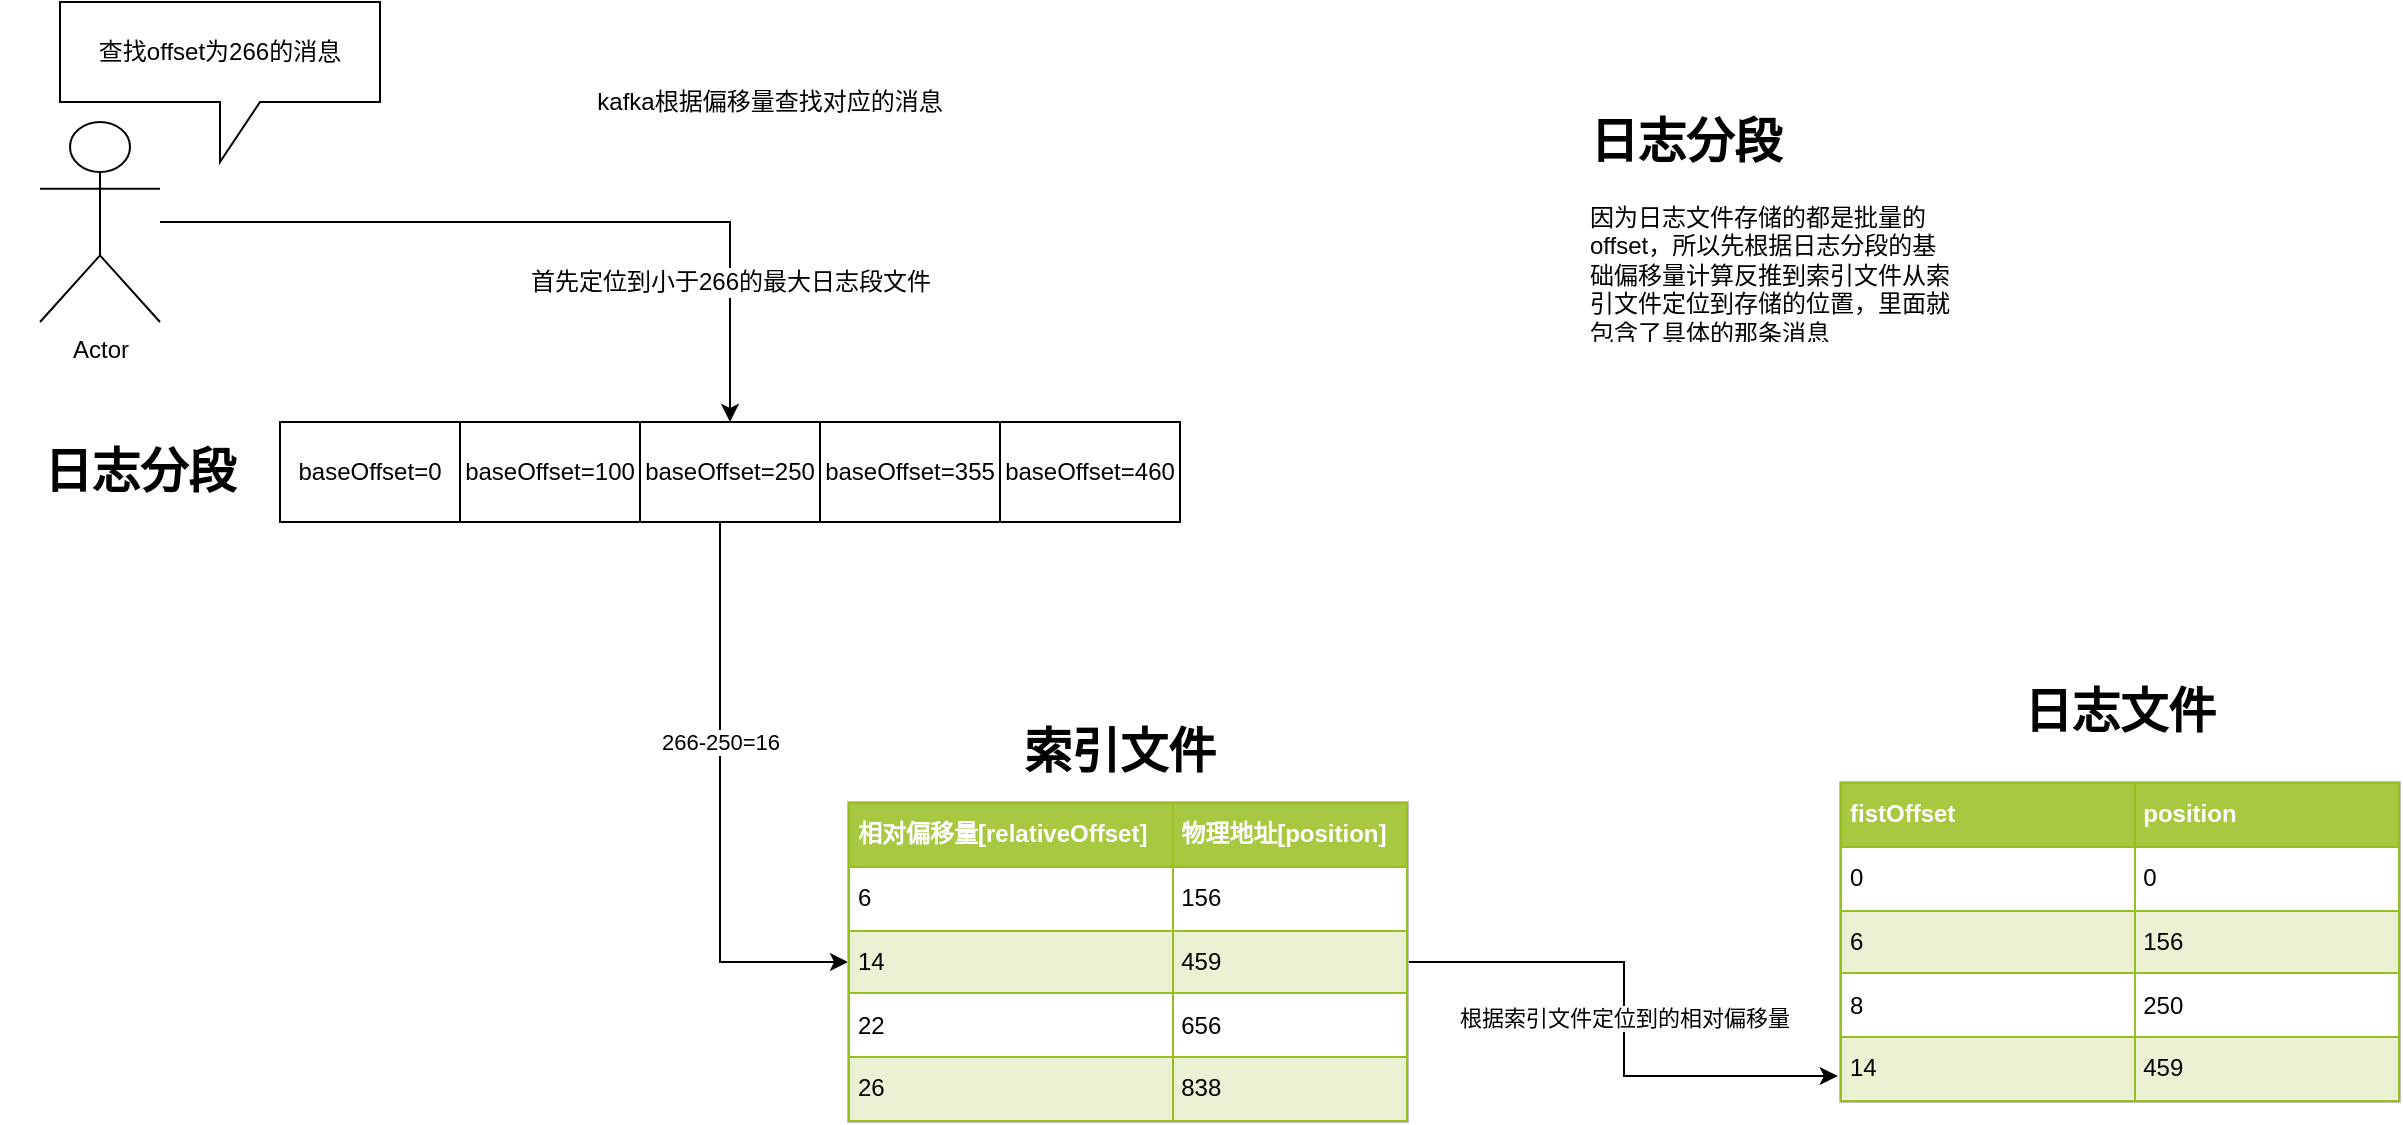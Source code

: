 <mxfile version="12.9.3" type="device"><diagram id="jIwliK_KoGYJnKJ-hY6G" name="第 1 页"><mxGraphModel dx="2235" dy="2011" grid="1" gridSize="10" guides="1" tooltips="1" connect="1" arrows="1" fold="1" page="1" pageScale="1" pageWidth="827" pageHeight="1169" math="0" shadow="0"><root><mxCell id="0"/><mxCell id="1" parent="0"/><mxCell id="eAgUfQFZ3ISkwAYvGRCx-1" value="baseOffset=0" style="rounded=0;whiteSpace=wrap;html=1;" parent="1" vertex="1"><mxGeometry x="130" y="170" width="90" height="50" as="geometry"/></mxCell><mxCell id="eAgUfQFZ3ISkwAYvGRCx-2" value="&lt;span style=&quot;white-space: normal&quot;&gt;baseOffset=100&lt;/span&gt;" style="rounded=0;whiteSpace=wrap;html=1;" parent="1" vertex="1"><mxGeometry x="220" y="170" width="90" height="50" as="geometry"/></mxCell><mxCell id="eAgUfQFZ3ISkwAYvGRCx-17" value="266-250=16" style="edgeStyle=orthogonalEdgeStyle;rounded=0;orthogonalLoop=1;jettySize=auto;html=1;" parent="1" source="eAgUfQFZ3ISkwAYvGRCx-3" target="eAgUfQFZ3ISkwAYvGRCx-16" edge="1"><mxGeometry x="-0.225" relative="1" as="geometry"><Array as="points"><mxPoint x="350" y="440"/></Array><mxPoint as="offset"/></mxGeometry></mxCell><mxCell id="eAgUfQFZ3ISkwAYvGRCx-3" value="&lt;span style=&quot;white-space: normal&quot;&gt;baseOffset=250&lt;/span&gt;" style="rounded=0;whiteSpace=wrap;html=1;" parent="1" vertex="1"><mxGeometry x="310" y="170" width="90" height="50" as="geometry"/></mxCell><mxCell id="eAgUfQFZ3ISkwAYvGRCx-4" value="&lt;span style=&quot;white-space: normal&quot;&gt;baseOffset=355&lt;/span&gt;" style="rounded=0;whiteSpace=wrap;html=1;" parent="1" vertex="1"><mxGeometry x="400" y="170" width="90" height="50" as="geometry"/></mxCell><mxCell id="eAgUfQFZ3ISkwAYvGRCx-5" value="&lt;span style=&quot;white-space: normal&quot;&gt;baseOffset=460&lt;/span&gt;" style="rounded=0;whiteSpace=wrap;html=1;" parent="1" vertex="1"><mxGeometry x="490" y="170" width="90" height="50" as="geometry"/></mxCell><mxCell id="eAgUfQFZ3ISkwAYvGRCx-6" value="kafka根据偏移量查找对应的消息" style="text;html=1;strokeColor=none;fillColor=none;align=center;verticalAlign=middle;whiteSpace=wrap;rounded=0;" parent="1" vertex="1"><mxGeometry x="210" y="-10" width="330" height="40" as="geometry"/></mxCell><mxCell id="eAgUfQFZ3ISkwAYvGRCx-11" style="edgeStyle=orthogonalEdgeStyle;rounded=0;orthogonalLoop=1;jettySize=auto;html=1;" parent="1" source="eAgUfQFZ3ISkwAYvGRCx-9" target="eAgUfQFZ3ISkwAYvGRCx-3" edge="1"><mxGeometry relative="1" as="geometry"/></mxCell><mxCell id="eAgUfQFZ3ISkwAYvGRCx-12" value="首先定位到小于266的最大日志段文件" style="text;html=1;align=center;verticalAlign=middle;resizable=0;points=[];labelBackgroundColor=#ffffff;" parent="eAgUfQFZ3ISkwAYvGRCx-11" vertex="1" connectable="0"><mxGeometry x="0.169" y="-5" relative="1" as="geometry"><mxPoint x="60" y="25" as="offset"/></mxGeometry></mxCell><mxCell id="eAgUfQFZ3ISkwAYvGRCx-9" value="Actor" style="shape=umlActor;verticalLabelPosition=bottom;labelBackgroundColor=#ffffff;verticalAlign=top;html=1;outlineConnect=0;" parent="1" vertex="1"><mxGeometry x="10" y="20" width="60" height="100" as="geometry"/></mxCell><mxCell id="eAgUfQFZ3ISkwAYvGRCx-10" value="查找offset为266的消息" style="shape=callout;whiteSpace=wrap;html=1;perimeter=calloutPerimeter;" parent="1" vertex="1"><mxGeometry x="20" y="-40" width="160" height="80" as="geometry"/></mxCell><mxCell id="eAgUfQFZ3ISkwAYvGRCx-14" value="&lt;h1&gt;日志分段&lt;/h1&gt;" style="text;html=1;strokeColor=none;fillColor=none;align=center;verticalAlign=middle;whiteSpace=wrap;rounded=0;" parent="1" vertex="1"><mxGeometry x="-10" y="180" width="140" height="30" as="geometry"/></mxCell><mxCell id="eAgUfQFZ3ISkwAYvGRCx-28" value="根据索引文件定位到的相对偏移量" style="rounded=0;orthogonalLoop=1;jettySize=auto;html=1;entryX=-0.004;entryY=0.919;entryDx=0;entryDy=0;entryPerimeter=0;edgeStyle=orthogonalEdgeStyle;" parent="1" source="eAgUfQFZ3ISkwAYvGRCx-16" target="eAgUfQFZ3ISkwAYvGRCx-27" edge="1"><mxGeometry relative="1" as="geometry"/></mxCell><mxCell id="eAgUfQFZ3ISkwAYvGRCx-16" value="&lt;table border=&quot;1&quot; width=&quot;100%&quot; cellpadding=&quot;4&quot; style=&quot;width: 100% ; height: 100% ; border-collapse: collapse&quot; align=&quot;right&quot;&gt;&lt;tbody&gt;&lt;tr style=&quot;background-color: #a7c942 ; color: #ffffff ; border: 1px solid #98bf21&quot;&gt;&lt;th align=&quot;left&quot;&gt;相对偏移量[relativeOffset]&lt;br&gt;&lt;/th&gt;&lt;th align=&quot;left&quot;&gt;物理地址[position]&lt;/th&gt;&lt;/tr&gt;&lt;tr style=&quot;border: 1px solid #98bf21&quot;&gt;&lt;td&gt;6&lt;/td&gt;&lt;td&gt;156&lt;/td&gt;&lt;/tr&gt;&lt;tr style=&quot;background-color: #eaf2d3 ; border: 1px solid #98bf21&quot;&gt;&lt;td&gt;14&lt;/td&gt;&lt;td&gt;459&lt;/td&gt;&lt;/tr&gt;&lt;tr style=&quot;border: 1px solid #98bf21&quot;&gt;&lt;td&gt;22&lt;/td&gt;&lt;td&gt;656&lt;/td&gt;&lt;/tr&gt;&lt;tr style=&quot;background-color: #eaf2d3 ; border: 1px solid #98bf21&quot;&gt;&lt;td&gt;26&lt;/td&gt;&lt;td&gt;838&lt;br&gt;&lt;/td&gt;&lt;/tr&gt;&lt;/tbody&gt;&lt;/table&gt;" style="text;html=1;strokeColor=#c0c0c0;fillColor=#ffffff;overflow=fill;rounded=0;" parent="1" vertex="1"><mxGeometry x="414" y="360" width="280" height="160" as="geometry"/></mxCell><mxCell id="eAgUfQFZ3ISkwAYvGRCx-18" value="&lt;h1&gt;索引文件&lt;/h1&gt;" style="text;html=1;strokeColor=none;fillColor=none;align=center;verticalAlign=middle;whiteSpace=wrap;rounded=0;" parent="1" vertex="1"><mxGeometry x="490" y="320" width="120" height="30" as="geometry"/></mxCell><mxCell id="eAgUfQFZ3ISkwAYvGRCx-21" value="&lt;h1&gt;日志文件&lt;/h1&gt;" style="text;html=1;strokeColor=none;fillColor=none;align=center;verticalAlign=middle;whiteSpace=wrap;rounded=0;" parent="1" vertex="1"><mxGeometry x="990" y="300" width="120" height="30" as="geometry"/></mxCell><mxCell id="eAgUfQFZ3ISkwAYvGRCx-27" value="&lt;table border=&quot;1&quot; width=&quot;100%&quot; cellpadding=&quot;4&quot; style=&quot;width: 100% ; height: 100% ; border-collapse: collapse&quot;&gt;&lt;tbody&gt;&lt;tr style=&quot;background-color: #a7c942 ; color: #ffffff ; border: 1px solid #98bf21&quot;&gt;&lt;th align=&quot;left&quot;&gt;fistOffset&lt;/th&gt;&lt;th align=&quot;left&quot;&gt;position&lt;/th&gt;&lt;/tr&gt;&lt;tr style=&quot;border: 1px solid #98bf21&quot;&gt;&lt;td&gt;0&lt;/td&gt;&lt;td&gt;0&lt;/td&gt;&lt;/tr&gt;&lt;tr style=&quot;background-color: #eaf2d3 ; border: 1px solid #98bf21&quot;&gt;&lt;td&gt;6&lt;/td&gt;&lt;td&gt;156&lt;/td&gt;&lt;/tr&gt;&lt;tr style=&quot;border: 1px solid #98bf21&quot;&gt;&lt;td&gt;8&lt;/td&gt;&lt;td&gt;250&lt;/td&gt;&lt;/tr&gt;&lt;tr style=&quot;background-color: #eaf2d3 ; border: 1px solid #98bf21&quot;&gt;&lt;td&gt;14&lt;/td&gt;&lt;td&gt;459&lt;/td&gt;&lt;/tr&gt;&lt;/tbody&gt;&lt;/table&gt;" style="text;html=1;strokeColor=#c0c0c0;fillColor=#ffffff;overflow=fill;rounded=0;" parent="1" vertex="1"><mxGeometry x="910" y="350" width="280" height="160" as="geometry"/></mxCell><mxCell id="eAgUfQFZ3ISkwAYvGRCx-29" value="&lt;h1&gt;日志分段&lt;/h1&gt;&lt;p&gt;因为日志文件存储的都是批量的offset，所以先根据日志分段的基础偏移量计算反推到索引文件从索引文件定位到存储的位置，里面就包含了具体的那条消息&lt;/p&gt;" style="text;html=1;strokeColor=none;fillColor=none;spacing=5;spacingTop=-20;whiteSpace=wrap;overflow=hidden;rounded=0;" parent="1" vertex="1"><mxGeometry x="780" y="10" width="190" height="120" as="geometry"/></mxCell></root></mxGraphModel></diagram></mxfile>